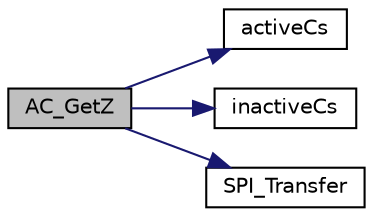 digraph "AC_GetZ"
{
 // LATEX_PDF_SIZE
  edge [fontname="Helvetica",fontsize="10",labelfontname="Helvetica",labelfontsize="10"];
  node [fontname="Helvetica",fontsize="10",shape=record];
  rankdir="LR";
  Node1 [label="AC_GetZ",height=0.2,width=0.4,color="black", fillcolor="grey75", style="filled", fontcolor="black",tooltip=" "];
  Node1 -> Node2 [color="midnightblue",fontsize="10",style="solid",fontname="Helvetica"];
  Node2 [label="activeCs",height=0.2,width=0.4,color="black", fillcolor="white", style="filled",URL="$d3/dab/adxl345_8c.html#a4300ec3d0be9e3b86d78ba4d3609bde8",tooltip=" "];
  Node1 -> Node3 [color="midnightblue",fontsize="10",style="solid",fontname="Helvetica"];
  Node3 [label="inactiveCs",height=0.2,width=0.4,color="black", fillcolor="white", style="filled",URL="$d3/dab/adxl345_8c.html#ae3c31de4a09999824971ec65ac7988b9",tooltip=" "];
  Node1 -> Node4 [color="midnightblue",fontsize="10",style="solid",fontname="Helvetica"];
  Node4 [label="SPI_Transfer",height=0.2,width=0.4,color="black", fillcolor="white", style="filled",URL="$da/d00/spi_8c.html#a7d00c98b1764bcf04695997fe1b02a79",tooltip=" "];
}
